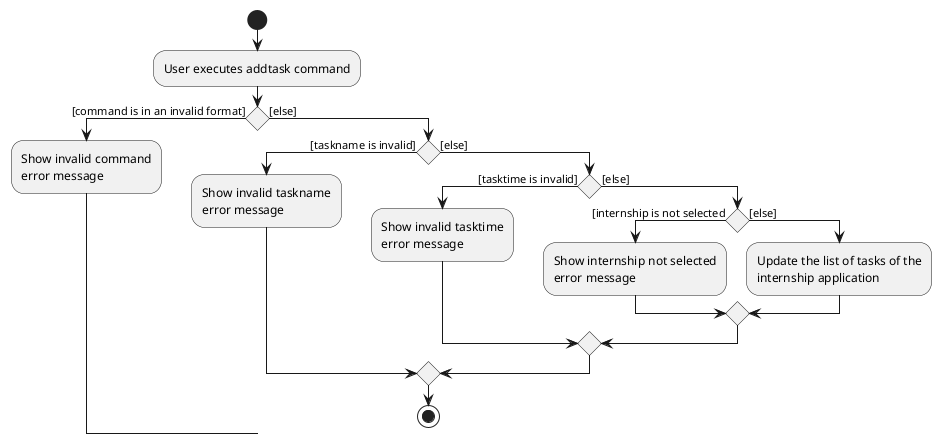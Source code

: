 @startuml
start
:User executes addtask command;

'Since the beta syntax does not support placing the condition outside the
'diamond we place it as the true branch instead.

if () then ([command is in an invalid format])
    :Show invalid command
    error message;

else ([else])
    if () then ([taskname is invalid])
    :Show invalid taskname
    error message;

    else ([else])
        if () then ([tasktime is invalid])
        :Show invalid tasktime
        error message;

        else ([else])
            if () then ([internship is not selected)
            :Show internship not selected
            error message;

        else ([else])
        :Update the list of tasks of the
        internship application;
        endif
    endif
endif
stop
@enduml
